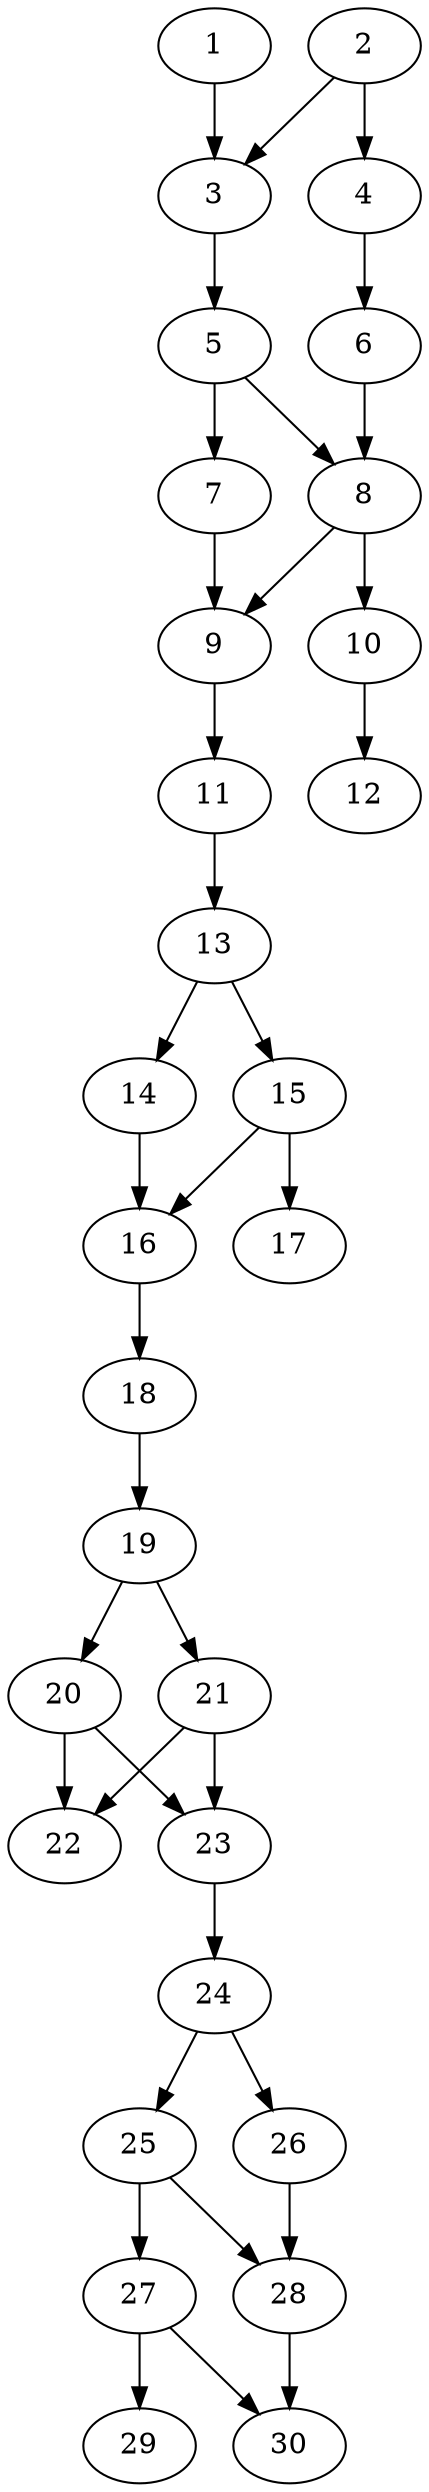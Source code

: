 // DAG automatically generated by daggen at Thu Oct  3 14:04:17 2019
// ./daggen --dot -n 30 --ccr 0.3 --fat 0.3 --regular 0.5 --density 0.6 --mindata 5242880 --maxdata 52428800 
digraph G {
  1 [size="67686400", alpha="0.04", expect_size="20305920"] 
  1 -> 3 [size ="20305920"]
  2 [size="147869013", alpha="0.13", expect_size="44360704"] 
  2 -> 3 [size ="44360704"]
  2 -> 4 [size ="44360704"]
  3 [size="120036693", alpha="0.02", expect_size="36011008"] 
  3 -> 5 [size ="36011008"]
  4 [size="98662400", alpha="0.16", expect_size="29598720"] 
  4 -> 6 [size ="29598720"]
  5 [size="133652480", alpha="0.06", expect_size="40095744"] 
  5 -> 7 [size ="40095744"]
  5 -> 8 [size ="40095744"]
  6 [size="105775787", alpha="0.03", expect_size="31732736"] 
  6 -> 8 [size ="31732736"]
  7 [size="90449920", alpha="0.10", expect_size="27134976"] 
  7 -> 9 [size ="27134976"]
  8 [size="74451627", alpha="0.19", expect_size="22335488"] 
  8 -> 9 [size ="22335488"]
  8 -> 10 [size ="22335488"]
  9 [size="104355840", alpha="0.13", expect_size="31306752"] 
  9 -> 11 [size ="31306752"]
  10 [size="113148587", alpha="0.08", expect_size="33944576"] 
  10 -> 12 [size ="33944576"]
  11 [size="101690027", alpha="0.00", expect_size="30507008"] 
  11 -> 13 [size ="30507008"]
  12 [size="134167893", alpha="0.01", expect_size="40250368"] 
  13 [size="82496853", alpha="0.14", expect_size="24749056"] 
  13 -> 14 [size ="24749056"]
  13 -> 15 [size ="24749056"]
  14 [size="98150400", alpha="0.14", expect_size="29445120"] 
  14 -> 16 [size ="29445120"]
  15 [size="65491627", alpha="0.08", expect_size="19647488"] 
  15 -> 16 [size ="19647488"]
  15 -> 17 [size ="19647488"]
  16 [size="115851947", alpha="0.17", expect_size="34755584"] 
  16 -> 18 [size ="34755584"]
  17 [size="140530347", alpha="0.20", expect_size="42159104"] 
  18 [size="63764480", alpha="0.15", expect_size="19129344"] 
  18 -> 19 [size ="19129344"]
  19 [size="53920427", alpha="0.00", expect_size="16176128"] 
  19 -> 20 [size ="16176128"]
  19 -> 21 [size ="16176128"]
  20 [size="153442987", alpha="0.02", expect_size="46032896"] 
  20 -> 22 [size ="46032896"]
  20 -> 23 [size ="46032896"]
  21 [size="62388907", alpha="0.09", expect_size="18716672"] 
  21 -> 22 [size ="18716672"]
  21 -> 23 [size ="18716672"]
  22 [size="65583787", alpha="0.14", expect_size="19675136"] 
  23 [size="75714560", alpha="0.11", expect_size="22714368"] 
  23 -> 24 [size ="22714368"]
  24 [size="27890347", alpha="0.19", expect_size="8367104"] 
  24 -> 25 [size ="8367104"]
  24 -> 26 [size ="8367104"]
  25 [size="135430827", alpha="0.01", expect_size="40629248"] 
  25 -> 27 [size ="40629248"]
  25 -> 28 [size ="40629248"]
  26 [size="43021653", alpha="0.15", expect_size="12906496"] 
  26 -> 28 [size ="12906496"]
  27 [size="19046400", alpha="0.18", expect_size="5713920"] 
  27 -> 29 [size ="5713920"]
  27 -> 30 [size ="5713920"]
  28 [size="17605973", alpha="0.08", expect_size="5281792"] 
  28 -> 30 [size ="5281792"]
  29 [size="134123520", alpha="0.09", expect_size="40237056"] 
  30 [size="137536853", alpha="0.02", expect_size="41261056"] 
}
